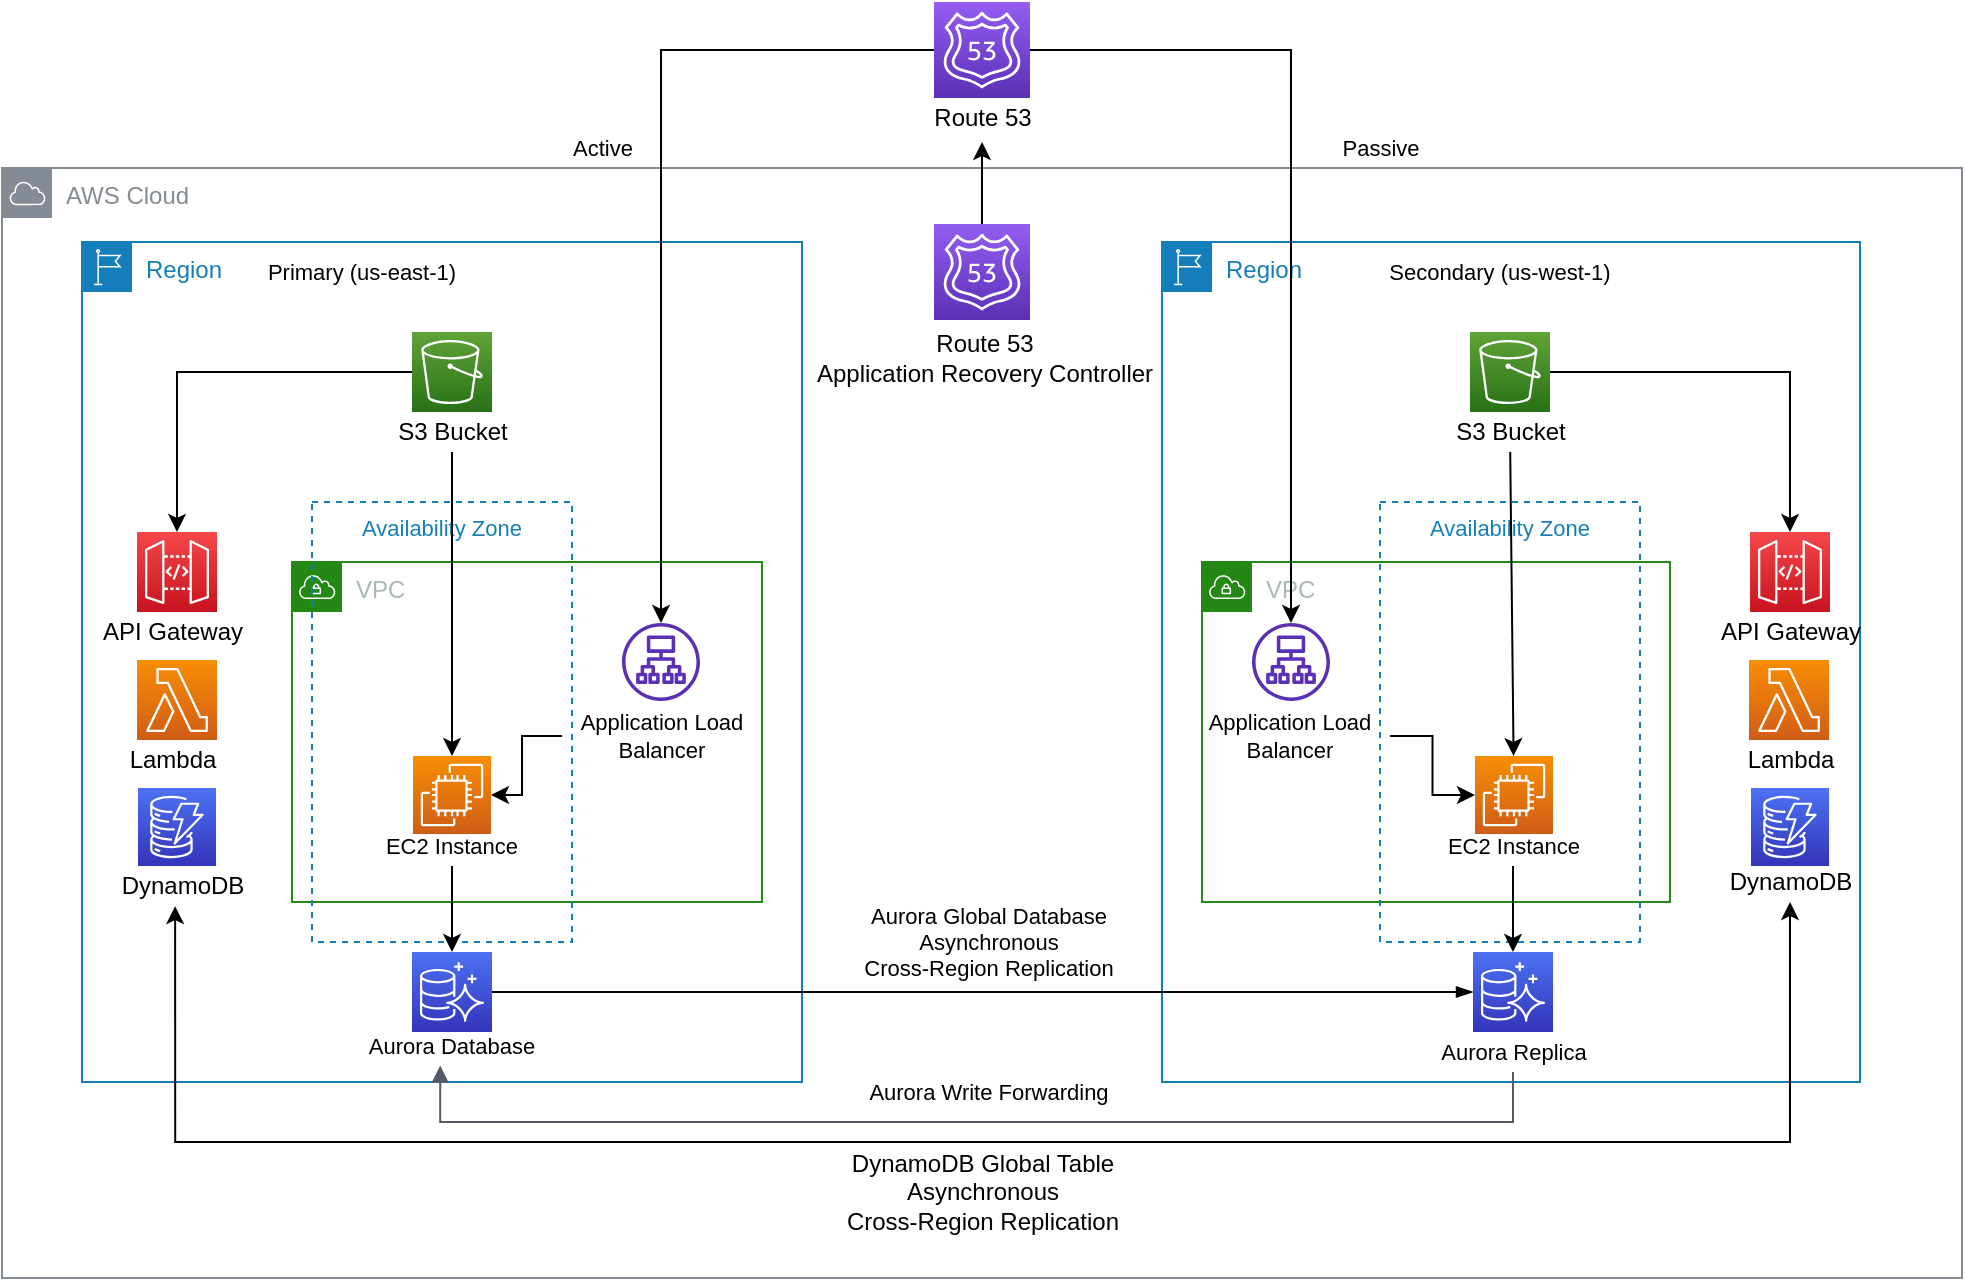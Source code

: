 <mxfile version="12.4.8" type="device"><diagram id="-ZwM7GNrmDbsxXWDLqoc" name="Page-1"><mxGraphModel dx="1084" dy="557" grid="1" gridSize="10" guides="1" tooltips="1" connect="1" arrows="1" fold="1" page="1" pageScale="1" pageWidth="1100" pageHeight="850" math="0" shadow="0"><root><mxCell id="0"/><mxCell id="1" parent="0"/><mxCell id="DKdGFS212gO8RtO46zaC-28" value="AWS Cloud" style="outlineConnect=0;gradientColor=none;html=1;whiteSpace=wrap;fontSize=12;fontStyle=0;shape=mxgraph.aws4.group;grIcon=mxgraph.aws4.group_aws_cloud;strokeColor=#858B94;fillColor=none;verticalAlign=top;align=left;spacingLeft=30;fontColor=#858B94;dashed=0;" parent="1" vertex="1"><mxGeometry x="70" y="93" width="980" height="555" as="geometry"/></mxCell><mxCell id="DKdGFS212gO8RtO46zaC-26" value="Region" style="points=[[0,0],[0.25,0],[0.5,0],[0.75,0],[1,0],[1,0.25],[1,0.5],[1,0.75],[1,1],[0.75,1],[0.5,1],[0.25,1],[0,1],[0,0.75],[0,0.5],[0,0.25]];outlineConnect=0;gradientColor=none;html=1;whiteSpace=wrap;fontSize=12;fontStyle=0;shape=mxgraph.aws4.group;grIcon=mxgraph.aws4.group_region;strokeColor=#147EBA;fillColor=none;verticalAlign=top;align=left;spacingLeft=30;fontColor=#147EBA;dashed=0;" parent="1" vertex="1"><mxGeometry x="110" y="130" width="360" height="420" as="geometry"/></mxCell><mxCell id="DKdGFS212gO8RtO46zaC-27" value="Region" style="points=[[0,0],[0.25,0],[0.5,0],[0.75,0],[1,0],[1,0.25],[1,0.5],[1,0.75],[1,1],[0.75,1],[0.5,1],[0.25,1],[0,1],[0,0.75],[0,0.5],[0,0.25]];outlineConnect=0;gradientColor=none;html=1;whiteSpace=wrap;fontSize=12;fontStyle=0;shape=mxgraph.aws4.group;grIcon=mxgraph.aws4.group_region;strokeColor=#147EBA;fillColor=none;verticalAlign=top;align=left;spacingLeft=30;fontColor=#147EBA;dashed=0;" parent="1" vertex="1"><mxGeometry x="650" y="130" width="349" height="420" as="geometry"/></mxCell><mxCell id="gjZpf8I9kGeahJX5HjXc-23" value="Primary (us-east-1)" style="text;html=1;strokeColor=none;fillColor=none;align=center;verticalAlign=middle;whiteSpace=wrap;rounded=0;fontSize=11;" parent="1" vertex="1"><mxGeometry x="200" y="130" width="100" height="30" as="geometry"/></mxCell><mxCell id="gjZpf8I9kGeahJX5HjXc-24" value="Secondary (us-west-1)" style="text;html=1;strokeColor=none;fillColor=none;align=center;verticalAlign=middle;whiteSpace=wrap;rounded=0;fontSize=11;" parent="1" vertex="1"><mxGeometry x="759" y="130" width="120" height="30" as="geometry"/></mxCell><mxCell id="gjZpf8I9kGeahJX5HjXc-97" value="" style="rounded=0;orthogonalLoop=1;jettySize=auto;html=1;endArrow=blockThin;endFill=1;fontSize=11;" parent="1" source="h8fIOYxc_dzTtFnb_ud5-32" target="h8fIOYxc_dzTtFnb_ud5-33" edge="1"><mxGeometry relative="1" as="geometry"><mxPoint x="312.5" y="507.5" as="sourcePoint"/><mxPoint x="808" y="507.5" as="targetPoint"/></mxGeometry></mxCell><mxCell id="gjZpf8I9kGeahJX5HjXc-98" value="Aurora Global Database&lt;br&gt;Asynchronous &lt;br&gt;Cross-Region Replication" style="text;html=1;align=center;verticalAlign=middle;resizable=0;points=[];autosize=1;fontSize=11;" parent="1" vertex="1"><mxGeometry x="492.5" y="460" width="140" height="40" as="geometry"/></mxCell><mxCell id="gjZpf8I9kGeahJX5HjXc-104" value="Active" style="text;html=1;align=center;verticalAlign=middle;resizable=0;points=[];autosize=1;fontSize=11;" parent="1" vertex="1"><mxGeometry x="345" y="73" width="50" height="20" as="geometry"/></mxCell><mxCell id="gjZpf8I9kGeahJX5HjXc-105" value="Passive" style="text;html=1;align=center;verticalAlign=middle;resizable=0;points=[];autosize=1;fontSize=11;" parent="1" vertex="1"><mxGeometry x="734" y="73" width="50" height="20" as="geometry"/></mxCell><mxCell id="gjZpf8I9kGeahJX5HjXc-82" value="VPC" style="points=[[0,0],[0.25,0],[0.5,0],[0.75,0],[1,0],[1,0.25],[1,0.5],[1,0.75],[1,1],[0.75,1],[0.5,1],[0.25,1],[0,1],[0,0.75],[0,0.5],[0,0.25]];outlineConnect=0;gradientColor=none;html=1;whiteSpace=wrap;fontSize=12;fontStyle=0;shape=mxgraph.aws4.group;grIcon=mxgraph.aws4.group_vpc;strokeColor=#248814;fillColor=none;verticalAlign=top;align=left;spacingLeft=30;fontColor=#AAB7B8;dashed=0;" parent="1" vertex="1"><mxGeometry x="215" y="290" width="235" height="170" as="geometry"/></mxCell><mxCell id="gjZpf8I9kGeahJX5HjXc-83" value="Availability Zone" style="fillColor=none;strokeColor=#147EBA;dashed=1;verticalAlign=top;fontStyle=0;fontColor=#147EBA;fontSize=11;" parent="1" vertex="1"><mxGeometry x="225" y="260" width="130" height="220" as="geometry"/></mxCell><mxCell id="zgy0adc9pKrq1rpPjF2--1" value="" style="edgeStyle=none;rounded=0;orthogonalLoop=1;jettySize=auto;html=1;strokeColor=#000000;fontColor=#e6e6e6;" parent="1" source="gjZpf8I9kGeahJX5HjXc-87" target="h8fIOYxc_dzTtFnb_ud5-32" edge="1"><mxGeometry relative="1" as="geometry"><mxPoint x="295" y="490" as="targetPoint"/></mxGeometry></mxCell><mxCell id="gjZpf8I9kGeahJX5HjXc-87" value="EC2 Instance" style="text;html=1;strokeColor=none;fillColor=none;align=center;verticalAlign=middle;whiteSpace=wrap;rounded=0;fontSize=11;" parent="1" vertex="1"><mxGeometry x="245" y="422" width="100" height="20" as="geometry"/></mxCell><mxCell id="gjZpf8I9kGeahJX5HjXc-92" value="Aurora Database" style="text;html=1;strokeColor=none;fillColor=none;align=center;verticalAlign=middle;whiteSpace=wrap;rounded=0;fontSize=11;" parent="1" vertex="1"><mxGeometry x="245" y="522" width="100" height="20" as="geometry"/></mxCell><mxCell id="gjZpf8I9kGeahJX5HjXc-30" value="VPC" style="points=[[0,0],[0.25,0],[0.5,0],[0.75,0],[1,0],[1,0.25],[1,0.5],[1,0.75],[1,1],[0.75,1],[0.5,1],[0.25,1],[0,1],[0,0.75],[0,0.5],[0,0.25]];outlineConnect=0;gradientColor=none;html=1;whiteSpace=wrap;fontSize=12;fontStyle=0;shape=mxgraph.aws4.group;grIcon=mxgraph.aws4.group_vpc;strokeColor=#248814;fillColor=none;verticalAlign=top;align=left;spacingLeft=30;fontColor=#AAB7B8;dashed=0;" parent="1" vertex="1"><mxGeometry x="670" y="290" width="234" height="170" as="geometry"/></mxCell><mxCell id="gjZpf8I9kGeahJX5HjXc-31" value="Availability Zone" style="fillColor=none;strokeColor=#147EBA;dashed=1;verticalAlign=top;fontStyle=0;fontColor=#147EBA;fontSize=11;" parent="1" vertex="1"><mxGeometry x="759" y="260" width="130" height="220" as="geometry"/></mxCell><mxCell id="zgy0adc9pKrq1rpPjF2--3" value="" style="edgeStyle=none;rounded=0;orthogonalLoop=1;jettySize=auto;html=1;strokeColor=#000000;fontColor=#e6e6e6;" parent="1" source="gjZpf8I9kGeahJX5HjXc-35" target="h8fIOYxc_dzTtFnb_ud5-33" edge="1"><mxGeometry relative="1" as="geometry"><mxPoint x="825.5" y="490" as="targetPoint"/></mxGeometry></mxCell><mxCell id="gjZpf8I9kGeahJX5HjXc-35" value="EC2 Instance" style="text;html=1;strokeColor=none;fillColor=none;align=center;verticalAlign=middle;whiteSpace=wrap;rounded=0;fontSize=11;" parent="1" vertex="1"><mxGeometry x="775.5" y="422" width="100" height="20" as="geometry"/></mxCell><mxCell id="gjZpf8I9kGeahJX5HjXc-93" value="Aurora Replica" style="text;html=1;strokeColor=none;fillColor=none;align=center;verticalAlign=middle;whiteSpace=wrap;rounded=0;fontSize=11;labelBackgroundColor=#ffffff;" parent="1" vertex="1"><mxGeometry x="775.5" y="525" width="100" height="20" as="geometry"/></mxCell><mxCell id="vdPZhxPmtzTB9iXWgTHj-2" value="" style="edgeStyle=orthogonalEdgeStyle;rounded=0;orthogonalLoop=1;jettySize=auto;html=1;startArrow=none;startFill=0;" parent="1" source="h8fIOYxc_dzTtFnb_ud5-28" target="h8fIOYxc_dzTtFnb_ud5-23" edge="1"><mxGeometry relative="1" as="geometry"><mxPoint x="157" y="270" as="targetPoint"/><mxPoint x="277.5" y="197.286" as="sourcePoint"/></mxGeometry></mxCell><mxCell id="vdPZhxPmtzTB9iXWgTHj-3" value="" style="edgeStyle=orthogonalEdgeStyle;rounded=0;orthogonalLoop=1;jettySize=auto;html=1;startArrow=none;startFill=0;" parent="1" source="DKdGFS212gO8RtO46zaC-4" target="h8fIOYxc_dzTtFnb_ud5-34" edge="1"><mxGeometry relative="1" as="geometry"><mxPoint x="295" y="387" as="targetPoint"/></mxGeometry></mxCell><mxCell id="DKdGFS212gO8RtO46zaC-4" value="S3 Bucket" style="text;html=1;align=center;verticalAlign=middle;resizable=0;points=[];autosize=1;" parent="1" vertex="1"><mxGeometry x="260" y="215" width="70" height="20" as="geometry"/></mxCell><mxCell id="zgy0adc9pKrq1rpPjF2--2" value="" style="edgeStyle=none;rounded=0;orthogonalLoop=1;jettySize=auto;html=1;strokeColor=#000000;fontColor=#e6e6e6;" parent="1" source="DKdGFS212gO8RtO46zaC-6" target="h8fIOYxc_dzTtFnb_ud5-35" edge="1"><mxGeometry relative="1" as="geometry"><mxPoint x="825.354" y="387" as="targetPoint"/></mxGeometry></mxCell><mxCell id="zgy0adc9pKrq1rpPjF2--7" value="" style="edgeStyle=orthogonalEdgeStyle;rounded=0;orthogonalLoop=1;jettySize=auto;html=1;strokeColor=#000000;fontColor=#e6e6e6;" parent="1" source="h8fIOYxc_dzTtFnb_ud5-29" target="h8fIOYxc_dzTtFnb_ud5-25" edge="1"><mxGeometry relative="1" as="geometry"><mxPoint x="964" y="280" as="targetPoint"/><mxPoint x="843" y="197.286" as="sourcePoint"/></mxGeometry></mxCell><mxCell id="DKdGFS212gO8RtO46zaC-17" value="API Gateway" style="text;html=1;align=center;verticalAlign=middle;resizable=0;points=[];autosize=1;" parent="1" vertex="1"><mxGeometry x="110" y="315" width="90" height="20" as="geometry"/></mxCell><mxCell id="DKdGFS212gO8RtO46zaC-18" value="API Gateway" style="text;html=1;align=center;verticalAlign=middle;resizable=0;points=[];autosize=1;" parent="1" vertex="1"><mxGeometry x="919" y="315" width="90" height="20" as="geometry"/></mxCell><mxCell id="DKdGFS212gO8RtO46zaC-19" value="Lambda" style="text;html=1;align=center;verticalAlign=middle;resizable=0;points=[];autosize=1;" parent="1" vertex="1"><mxGeometry x="125" y="379" width="60" height="20" as="geometry"/></mxCell><mxCell id="DKdGFS212gO8RtO46zaC-20" value="Lambda" style="text;html=1;align=center;verticalAlign=middle;resizable=0;points=[];autosize=1;" parent="1" vertex="1"><mxGeometry x="934" y="379" width="60" height="20" as="geometry"/></mxCell><mxCell id="DKdGFS212gO8RtO46zaC-21" value="DynamoDB" style="text;html=1;align=center;verticalAlign=middle;resizable=0;points=[];autosize=1;" parent="1" vertex="1"><mxGeometry x="924" y="440" width="80" height="20" as="geometry"/></mxCell><mxCell id="DKdGFS212gO8RtO46zaC-25" value="" style="edgeStyle=orthogonalEdgeStyle;rounded=0;orthogonalLoop=1;jettySize=auto;html=1;startArrow=classic;startFill=1;" parent="1" edge="1" target="DKdGFS212gO8RtO46zaC-21"><mxGeometry relative="1" as="geometry"><mxPoint x="156.57" y="462.07" as="sourcePoint"/><mxPoint x="946.57" y="462.07" as="targetPoint"/><Array as="points"><mxPoint x="157" y="580"/><mxPoint x="964" y="580"/></Array></mxGeometry></mxCell><mxCell id="DKdGFS212gO8RtO46zaC-22" value="DynamoDB" style="text;html=1;align=center;verticalAlign=middle;resizable=0;points=[];autosize=1;" parent="1" vertex="1"><mxGeometry x="120" y="442" width="80" height="20" as="geometry"/></mxCell><mxCell id="DKdGFS212gO8RtO46zaC-23" value="DynamoDB Global Table&lt;br&gt;Asynchronous&lt;br&gt;Cross-Region Replication" style="text;html=1;align=center;verticalAlign=middle;resizable=0;points=[];autosize=1;" parent="1" vertex="1"><mxGeometry x="485" y="580" width="150" height="50" as="geometry"/></mxCell><mxCell id="sPuzPrroX0mN2orDlQqG-5" value="Aurora Write Forwarding" style="text;html=1;align=center;verticalAlign=middle;resizable=0;points=[];autosize=1;fontSize=11;" parent="1" vertex="1"><mxGeometry x="492.5" y="545" width="140" height="20" as="geometry"/></mxCell><mxCell id="h8fIOYxc_dzTtFnb_ud5-8" style="edgeStyle=orthogonalEdgeStyle;rounded=0;orthogonalLoop=1;jettySize=auto;html=1;exitX=0;exitY=0.5;exitDx=0;exitDy=0;" edge="1" parent="1" source="h8fIOYxc_dzTtFnb_ud5-4" target="h8fIOYxc_dzTtFnb_ud5-34"><mxGeometry relative="1" as="geometry"><mxPoint x="312.5" y="404.714" as="targetPoint"/></mxGeometry></mxCell><mxCell id="h8fIOYxc_dzTtFnb_ud5-4" value="Application Load Balancer" style="text;html=1;strokeColor=none;fillColor=none;align=center;verticalAlign=middle;whiteSpace=wrap;rounded=0;fontSize=11;" vertex="1" parent="1"><mxGeometry x="350" y="367" width="100" height="20" as="geometry"/></mxCell><mxCell id="h8fIOYxc_dzTtFnb_ud5-22" style="edgeStyle=orthogonalEdgeStyle;rounded=0;orthogonalLoop=1;jettySize=auto;html=1;strokeColor=#000000;" edge="1" parent="1" source="h8fIOYxc_dzTtFnb_ud5-6" target="h8fIOYxc_dzTtFnb_ud5-35"><mxGeometry relative="1" as="geometry"><mxPoint x="808" y="404.714" as="targetPoint"/></mxGeometry></mxCell><mxCell id="h8fIOYxc_dzTtFnb_ud5-6" value="Application Load Balancer" style="text;html=1;strokeColor=none;fillColor=none;align=center;verticalAlign=middle;whiteSpace=wrap;rounded=0;fontSize=11;" vertex="1" parent="1"><mxGeometry x="664" y="367" width="100" height="20" as="geometry"/></mxCell><mxCell id="h8fIOYxc_dzTtFnb_ud5-12" style="edgeStyle=orthogonalEdgeStyle;rounded=0;orthogonalLoop=1;jettySize=auto;html=1;" edge="1" parent="1" source="h8fIOYxc_dzTtFnb_ud5-10" target="h8fIOYxc_dzTtFnb_ud5-36"><mxGeometry relative="1" as="geometry"><mxPoint x="400" y="315" as="targetPoint"/></mxGeometry></mxCell><mxCell id="h8fIOYxc_dzTtFnb_ud5-13" style="edgeStyle=orthogonalEdgeStyle;rounded=0;orthogonalLoop=1;jettySize=auto;html=1;strokeColor=#000000;" edge="1" parent="1" source="h8fIOYxc_dzTtFnb_ud5-10" target="h8fIOYxc_dzTtFnb_ud5-38"><mxGeometry relative="1" as="geometry"><mxPoint x="714.286" y="320.25" as="targetPoint"/></mxGeometry></mxCell><mxCell id="h8fIOYxc_dzTtFnb_ud5-10" value="" style="outlineConnect=0;fontColor=#232F3E;gradientColor=#945DF2;gradientDirection=north;fillColor=#5A30B5;strokeColor=#ffffff;dashed=0;verticalLabelPosition=bottom;verticalAlign=top;align=center;html=1;fontSize=12;fontStyle=0;aspect=fixed;shape=mxgraph.aws4.resourceIcon;resIcon=mxgraph.aws4.route_53;" vertex="1" parent="1"><mxGeometry x="536" y="10" width="48" height="48" as="geometry"/></mxCell><mxCell id="h8fIOYxc_dzTtFnb_ud5-11" value="Route 53" style="text;html=1;align=center;verticalAlign=middle;resizable=0;points=[];autosize=1;" vertex="1" parent="1"><mxGeometry x="530" y="58" width="60" height="20" as="geometry"/></mxCell><mxCell id="h8fIOYxc_dzTtFnb_ud5-19" style="edgeStyle=orthogonalEdgeStyle;rounded=0;orthogonalLoop=1;jettySize=auto;html=1;entryX=0.5;entryY=1.1;entryDx=0;entryDy=0;entryPerimeter=0;strokeColor=#000000;" edge="1" parent="1" source="h8fIOYxc_dzTtFnb_ud5-14" target="h8fIOYxc_dzTtFnb_ud5-11"><mxGeometry relative="1" as="geometry"/></mxCell><mxCell id="h8fIOYxc_dzTtFnb_ud5-14" value="" style="outlineConnect=0;fontColor=#232F3E;gradientColor=#945DF2;gradientDirection=north;fillColor=#5A30B5;strokeColor=#ffffff;dashed=0;verticalLabelPosition=bottom;verticalAlign=top;align=center;html=1;fontSize=12;fontStyle=0;aspect=fixed;shape=mxgraph.aws4.resourceIcon;resIcon=mxgraph.aws4.route_53;" vertex="1" parent="1"><mxGeometry x="536" y="121" width="48" height="48" as="geometry"/></mxCell><mxCell id="h8fIOYxc_dzTtFnb_ud5-15" value="Route 53 &lt;br&gt;Application Recovery Controller" style="text;html=1;align=center;verticalAlign=middle;resizable=0;points=[];autosize=1;" vertex="1" parent="1"><mxGeometry x="471" y="172.5" width="180" height="30" as="geometry"/></mxCell><mxCell id="h8fIOYxc_dzTtFnb_ud5-17" value="" style="edgeStyle=orthogonalEdgeStyle;html=1;endArrow=none;elbow=vertical;startArrow=block;startFill=1;strokeColor=#545B64;rounded=0;entryX=0.5;entryY=1;entryDx=0;entryDy=0;exitX=0.441;exitY=0.986;exitDx=0;exitDy=0;exitPerimeter=0;" edge="1" parent="1" source="gjZpf8I9kGeahJX5HjXc-92" target="gjZpf8I9kGeahJX5HjXc-93"><mxGeometry width="100" relative="1" as="geometry"><mxPoint x="540" y="740" as="sourcePoint"/><mxPoint x="640" y="740" as="targetPoint"/><Array as="points"><mxPoint x="289" y="570"/><mxPoint x="826" y="570"/></Array></mxGeometry></mxCell><mxCell id="DKdGFS212gO8RtO46zaC-6" value="S3 Bucket" style="text;html=1;align=center;verticalAlign=middle;resizable=0;points=[];autosize=1;" parent="1" vertex="1"><mxGeometry x="789" y="215" width="70" height="20" as="geometry"/></mxCell><mxCell id="h8fIOYxc_dzTtFnb_ud5-23" value="" style="outlineConnect=0;fontColor=#232F3E;gradientColor=#F54749;gradientDirection=north;fillColor=#C7131F;strokeColor=#ffffff;dashed=0;verticalLabelPosition=bottom;verticalAlign=top;align=center;html=1;fontSize=12;fontStyle=0;aspect=fixed;shape=mxgraph.aws4.resourceIcon;resIcon=mxgraph.aws4.api_gateway;" vertex="1" parent="1"><mxGeometry x="137.5" y="275" width="40" height="40" as="geometry"/></mxCell><mxCell id="h8fIOYxc_dzTtFnb_ud5-25" value="" style="outlineConnect=0;fontColor=#232F3E;gradientColor=#F54749;gradientDirection=north;fillColor=#C7131F;strokeColor=#ffffff;dashed=0;verticalLabelPosition=bottom;verticalAlign=top;align=center;html=1;fontSize=12;fontStyle=0;aspect=fixed;shape=mxgraph.aws4.resourceIcon;resIcon=mxgraph.aws4.api_gateway;" vertex="1" parent="1"><mxGeometry x="944" y="275" width="40" height="40" as="geometry"/></mxCell><mxCell id="h8fIOYxc_dzTtFnb_ud5-26" value="" style="outlineConnect=0;fontColor=#232F3E;gradientColor=#4D72F3;gradientDirection=north;fillColor=#3334B9;strokeColor=#ffffff;dashed=0;verticalLabelPosition=bottom;verticalAlign=top;align=center;html=1;fontSize=12;fontStyle=0;aspect=fixed;shape=mxgraph.aws4.resourceIcon;resIcon=mxgraph.aws4.dynamodb;" vertex="1" parent="1"><mxGeometry x="138" y="403" width="39" height="39" as="geometry"/></mxCell><mxCell id="h8fIOYxc_dzTtFnb_ud5-27" value="" style="outlineConnect=0;fontColor=#232F3E;gradientColor=#4D72F3;gradientDirection=north;fillColor=#3334B9;strokeColor=#ffffff;dashed=0;verticalLabelPosition=bottom;verticalAlign=top;align=center;html=1;fontSize=12;fontStyle=0;aspect=fixed;shape=mxgraph.aws4.resourceIcon;resIcon=mxgraph.aws4.dynamodb;" vertex="1" parent="1"><mxGeometry x="944.5" y="403" width="39" height="39" as="geometry"/></mxCell><mxCell id="h8fIOYxc_dzTtFnb_ud5-28" value="" style="outlineConnect=0;fontColor=#232F3E;gradientColor=#60A337;gradientDirection=north;fillColor=#277116;strokeColor=#ffffff;dashed=0;verticalLabelPosition=bottom;verticalAlign=top;align=center;html=1;fontSize=12;fontStyle=0;aspect=fixed;shape=mxgraph.aws4.resourceIcon;resIcon=mxgraph.aws4.s3;" vertex="1" parent="1"><mxGeometry x="275" y="175" width="40" height="40" as="geometry"/></mxCell><mxCell id="h8fIOYxc_dzTtFnb_ud5-29" value="" style="outlineConnect=0;fontColor=#232F3E;gradientColor=#60A337;gradientDirection=north;fillColor=#277116;strokeColor=#ffffff;dashed=0;verticalLabelPosition=bottom;verticalAlign=top;align=center;html=1;fontSize=12;fontStyle=0;aspect=fixed;shape=mxgraph.aws4.resourceIcon;resIcon=mxgraph.aws4.s3;" vertex="1" parent="1"><mxGeometry x="804" y="175" width="40" height="40" as="geometry"/></mxCell><mxCell id="h8fIOYxc_dzTtFnb_ud5-30" value="" style="outlineConnect=0;fontColor=#232F3E;gradientColor=#F78E04;gradientDirection=north;fillColor=#D05C17;strokeColor=#ffffff;dashed=0;verticalLabelPosition=bottom;verticalAlign=top;align=center;html=1;fontSize=12;fontStyle=0;aspect=fixed;shape=mxgraph.aws4.resourceIcon;resIcon=mxgraph.aws4.lambda;" vertex="1" parent="1"><mxGeometry x="137.5" y="339" width="40" height="40" as="geometry"/></mxCell><mxCell id="h8fIOYxc_dzTtFnb_ud5-31" value="" style="outlineConnect=0;fontColor=#232F3E;gradientColor=#F78E04;gradientDirection=north;fillColor=#D05C17;strokeColor=#ffffff;dashed=0;verticalLabelPosition=bottom;verticalAlign=top;align=center;html=1;fontSize=12;fontStyle=0;aspect=fixed;shape=mxgraph.aws4.resourceIcon;resIcon=mxgraph.aws4.lambda;" vertex="1" parent="1"><mxGeometry x="943.5" y="339" width="40" height="40" as="geometry"/></mxCell><mxCell id="h8fIOYxc_dzTtFnb_ud5-32" value="" style="outlineConnect=0;fontColor=#232F3E;gradientColor=#4D72F3;gradientDirection=north;fillColor=#3334B9;strokeColor=#ffffff;dashed=0;verticalLabelPosition=bottom;verticalAlign=top;align=center;html=1;fontSize=12;fontStyle=0;aspect=fixed;shape=mxgraph.aws4.resourceIcon;resIcon=mxgraph.aws4.aurora;" vertex="1" parent="1"><mxGeometry x="275" y="485" width="40" height="40" as="geometry"/></mxCell><mxCell id="h8fIOYxc_dzTtFnb_ud5-33" value="" style="outlineConnect=0;fontColor=#232F3E;gradientColor=#4D72F3;gradientDirection=north;fillColor=#3334B9;strokeColor=#ffffff;dashed=0;verticalLabelPosition=bottom;verticalAlign=top;align=center;html=1;fontSize=12;fontStyle=0;aspect=fixed;shape=mxgraph.aws4.resourceIcon;resIcon=mxgraph.aws4.aurora;" vertex="1" parent="1"><mxGeometry x="805.5" y="485" width="40" height="40" as="geometry"/></mxCell><mxCell id="h8fIOYxc_dzTtFnb_ud5-34" value="" style="outlineConnect=0;fontColor=#232F3E;gradientColor=#F78E04;gradientDirection=north;fillColor=#D05C17;strokeColor=#ffffff;dashed=0;verticalLabelPosition=bottom;verticalAlign=top;align=center;html=1;fontSize=12;fontStyle=0;aspect=fixed;shape=mxgraph.aws4.resourceIcon;resIcon=mxgraph.aws4.ec2;" vertex="1" parent="1"><mxGeometry x="275.5" y="387" width="39" height="39" as="geometry"/></mxCell><mxCell id="h8fIOYxc_dzTtFnb_ud5-35" value="" style="outlineConnect=0;fontColor=#232F3E;gradientColor=#F78E04;gradientDirection=north;fillColor=#D05C17;strokeColor=#ffffff;dashed=0;verticalLabelPosition=bottom;verticalAlign=top;align=center;html=1;fontSize=12;fontStyle=0;aspect=fixed;shape=mxgraph.aws4.resourceIcon;resIcon=mxgraph.aws4.ec2;" vertex="1" parent="1"><mxGeometry x="806.5" y="387" width="39" height="39" as="geometry"/></mxCell><mxCell id="h8fIOYxc_dzTtFnb_ud5-36" value="" style="outlineConnect=0;fontColor=#232F3E;gradientColor=none;fillColor=#5A30B5;strokeColor=none;dashed=0;verticalLabelPosition=bottom;verticalAlign=top;align=center;html=1;fontSize=12;fontStyle=0;aspect=fixed;pointerEvents=1;shape=mxgraph.aws4.application_load_balancer;" vertex="1" parent="1"><mxGeometry x="380" y="320.5" width="39" height="39" as="geometry"/></mxCell><mxCell id="h8fIOYxc_dzTtFnb_ud5-38" value="" style="outlineConnect=0;fontColor=#232F3E;gradientColor=none;fillColor=#5A30B5;strokeColor=none;dashed=0;verticalLabelPosition=bottom;verticalAlign=top;align=center;html=1;fontSize=12;fontStyle=0;aspect=fixed;pointerEvents=1;shape=mxgraph.aws4.application_load_balancer;" vertex="1" parent="1"><mxGeometry x="695" y="320.5" width="39" height="39" as="geometry"/></mxCell></root></mxGraphModel></diagram></mxfile>